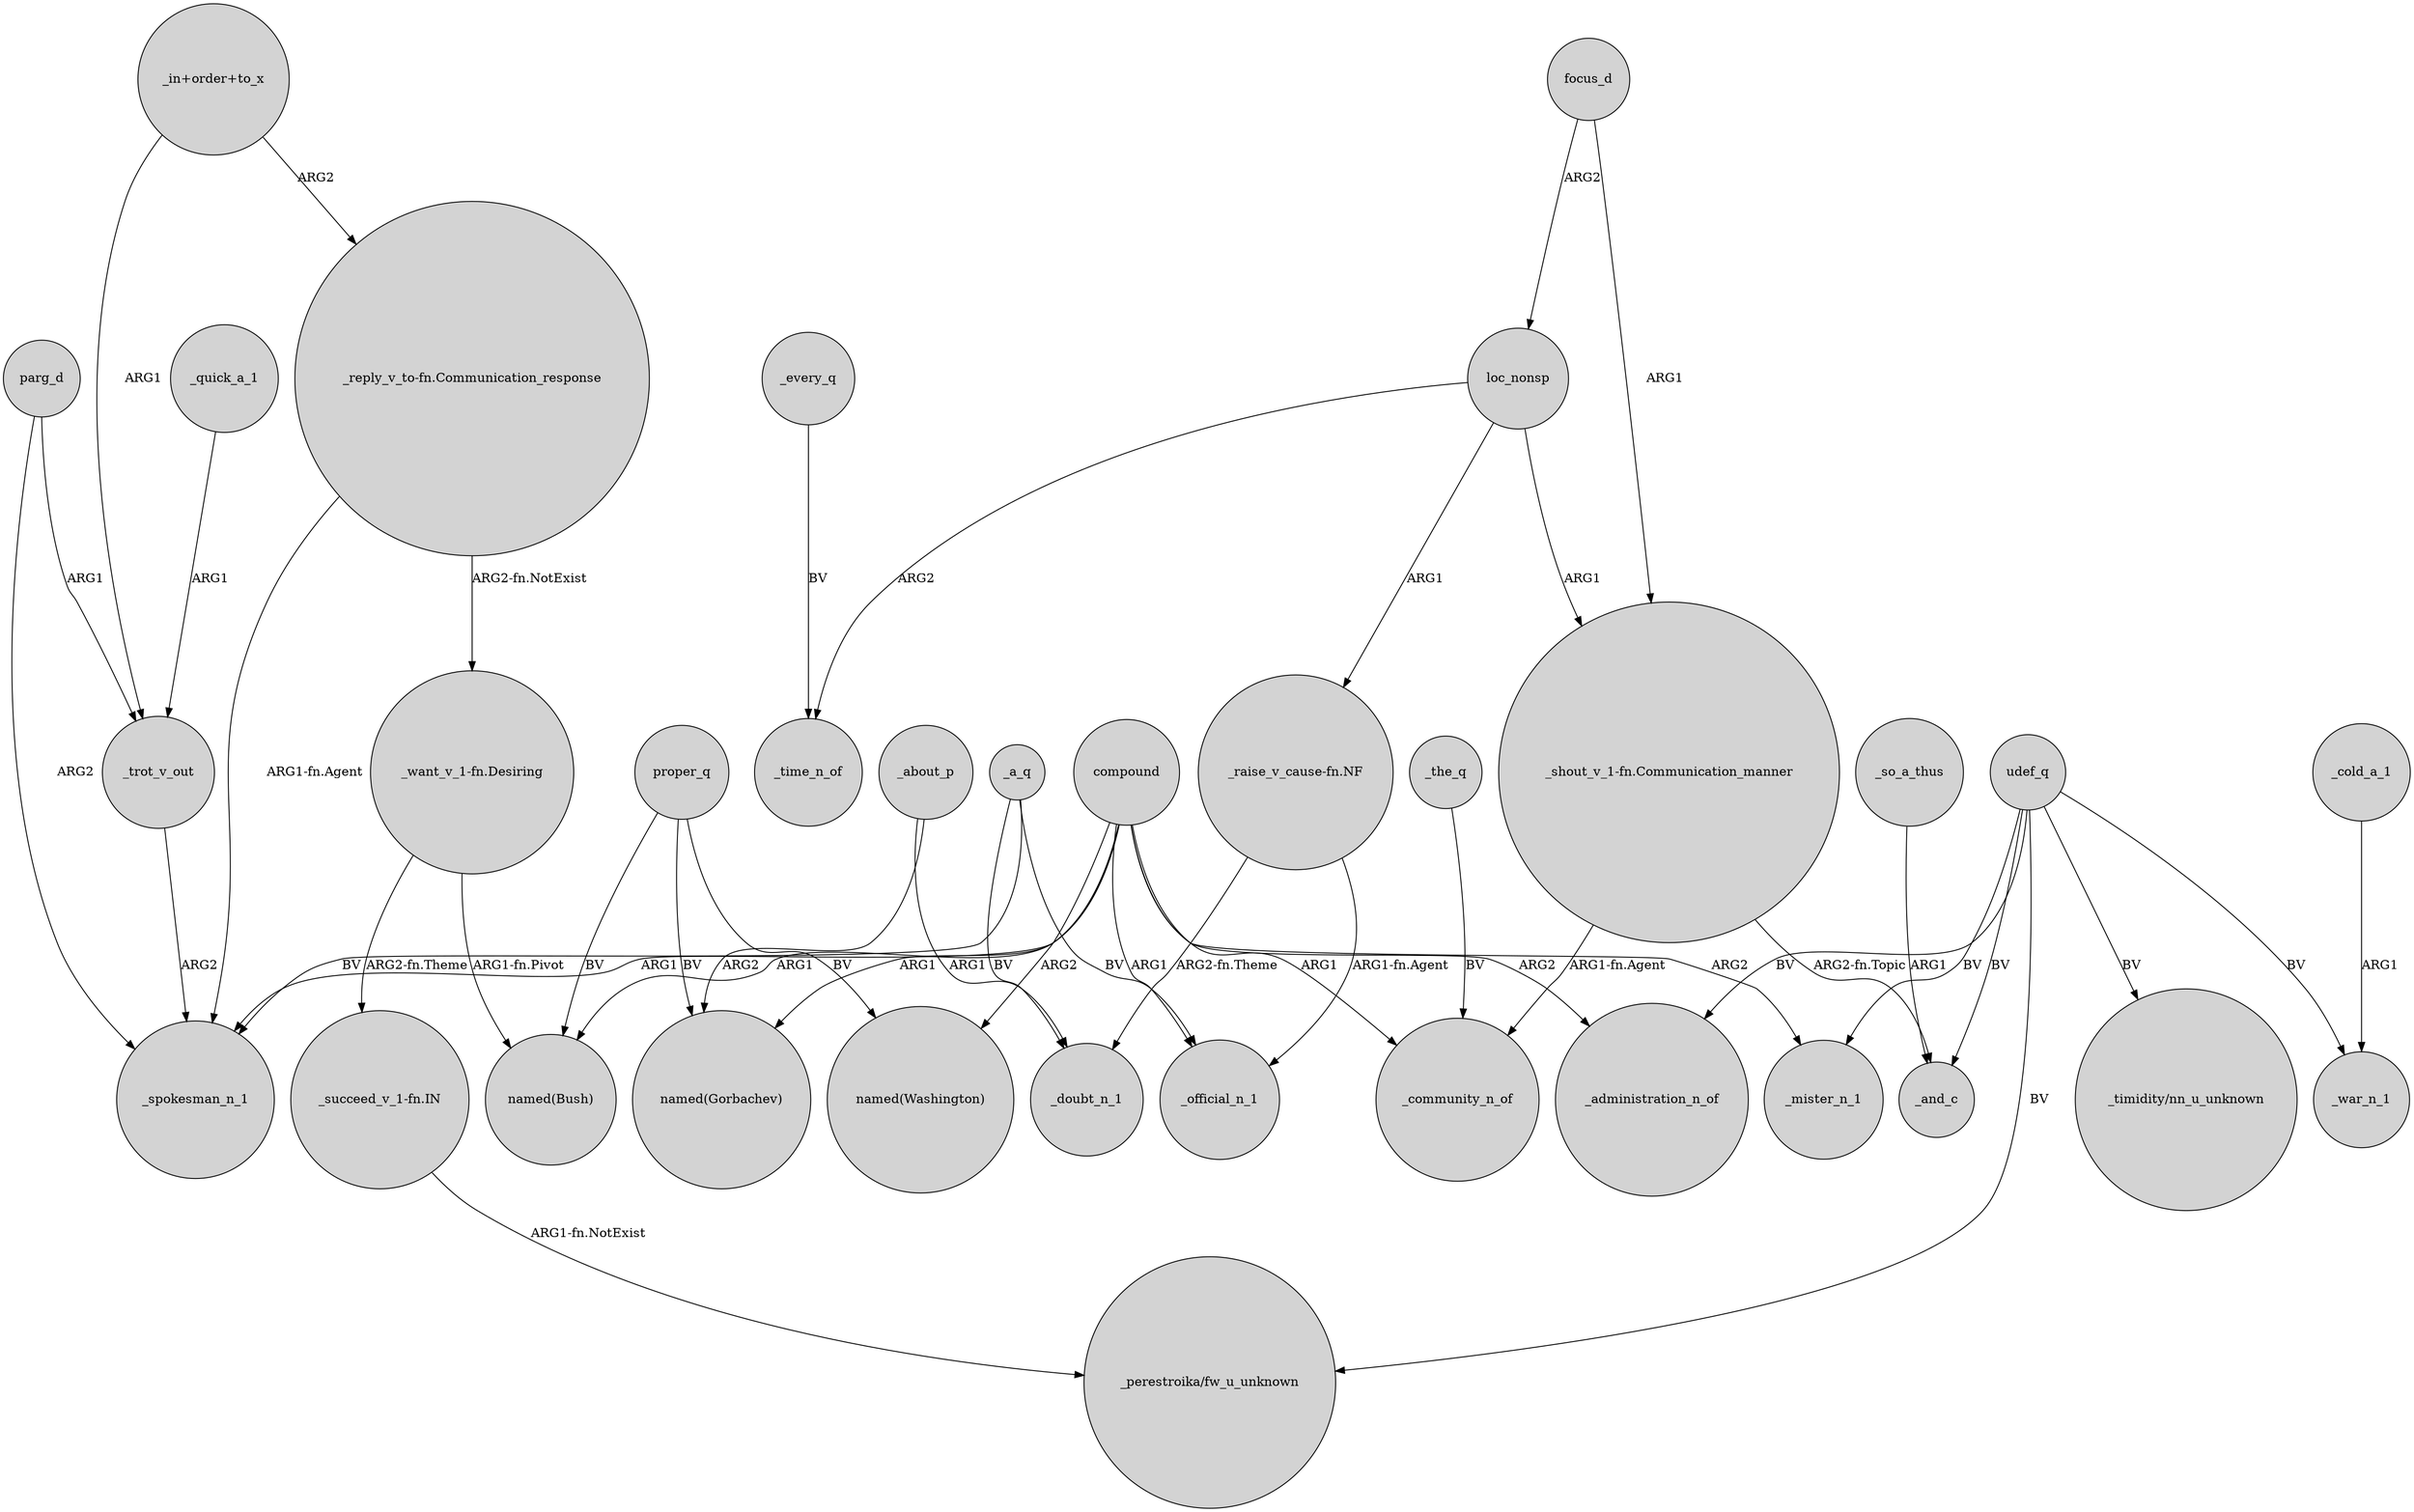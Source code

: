 digraph {
	node [shape=circle style=filled]
	udef_q -> _administration_n_of [label=BV]
	focus_d -> loc_nonsp [label=ARG2]
	_a_q -> _doubt_n_1 [label=BV]
	"_shout_v_1-fn.Communication_manner" -> _and_c [label="ARG2-fn.Topic"]
	_cold_a_1 -> _war_n_1 [label=ARG1]
	compound -> _mister_n_1 [label=ARG2]
	"_succeed_v_1-fn.IN" -> "_perestroika/fw_u_unknown" [label="ARG1-fn.NotExist"]
	parg_d -> _spokesman_n_1 [label=ARG2]
	udef_q -> "_timidity/nn_u_unknown" [label=BV]
	"_want_v_1-fn.Desiring" -> "_succeed_v_1-fn.IN" [label="ARG2-fn.Theme"]
	udef_q -> _mister_n_1 [label=BV]
	_so_a_thus -> _and_c [label=ARG1]
	loc_nonsp -> _time_n_of [label=ARG2]
	compound -> _administration_n_of [label=ARG2]
	compound -> "named(Gorbachev)" [label=ARG1]
	"_reply_v_to-fn.Communication_response" -> _spokesman_n_1 [label="ARG1-fn.Agent"]
	_trot_v_out -> _spokesman_n_1 [label=ARG2]
	parg_d -> _trot_v_out [label=ARG1]
	udef_q -> "_perestroika/fw_u_unknown" [label=BV]
	proper_q -> "named(Washington)" [label=BV]
	_every_q -> _time_n_of [label=BV]
	"_raise_v_cause-fn.NF" -> _official_n_1 [label="ARG1-fn.Agent"]
	focus_d -> "_shout_v_1-fn.Communication_manner" [label=ARG1]
	compound -> _spokesman_n_1 [label=ARG1]
	"_want_v_1-fn.Desiring" -> "named(Bush)" [label="ARG1-fn.Pivot"]
	_a_q -> _official_n_1 [label=BV]
	"_reply_v_to-fn.Communication_response" -> "_want_v_1-fn.Desiring" [label="ARG2-fn.NotExist"]
	proper_q -> "named(Bush)" [label=BV]
	"_raise_v_cause-fn.NF" -> _doubt_n_1 [label="ARG2-fn.Theme"]
	compound -> _community_n_of [label=ARG1]
	udef_q -> _war_n_1 [label=BV]
	"_in+order+to_x" -> "_reply_v_to-fn.Communication_response" [label=ARG2]
	"_shout_v_1-fn.Communication_manner" -> _community_n_of [label="ARG1-fn.Agent"]
	compound -> _official_n_1 [label=ARG1]
	loc_nonsp -> "_raise_v_cause-fn.NF" [label=ARG1]
	compound -> "named(Washington)" [label=ARG2]
	"_in+order+to_x" -> _trot_v_out [label=ARG1]
	_a_q -> _spokesman_n_1 [label=BV]
	_the_q -> _community_n_of [label=BV]
	loc_nonsp -> "_shout_v_1-fn.Communication_manner" [label=ARG1]
	udef_q -> _and_c [label=BV]
	proper_q -> "named(Gorbachev)" [label=BV]
	_quick_a_1 -> _trot_v_out [label=ARG1]
	_about_p -> _doubt_n_1 [label=ARG1]
	compound -> "named(Bush)" [label=ARG1]
	_about_p -> "named(Gorbachev)" [label=ARG2]
}
